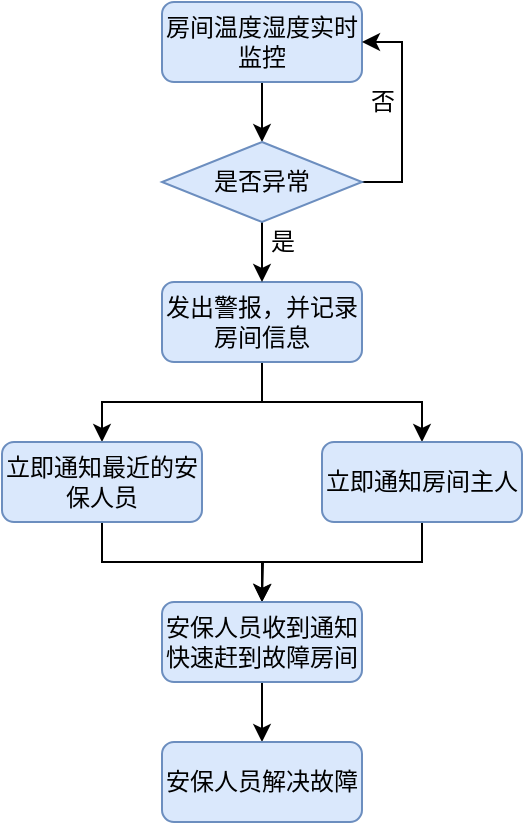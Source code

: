 <mxfile version="14.6.11" type="device"><diagram id="tdjboG9JRAiK9FZ7UyI4" name="Page-1"><mxGraphModel dx="981" dy="487" grid="1" gridSize="10" guides="1" tooltips="1" connect="1" arrows="1" fold="1" page="1" pageScale="1" pageWidth="827" pageHeight="1169" math="0" shadow="0"><root><mxCell id="0"/><mxCell id="1" parent="0"/><mxCell id="uRszTBKGe4MBq62fAQ95-6" style="edgeStyle=orthogonalEdgeStyle;rounded=0;orthogonalLoop=1;jettySize=auto;html=1;exitX=0.5;exitY=1;exitDx=0;exitDy=0;entryX=0.5;entryY=0;entryDx=0;entryDy=0;" edge="1" parent="1" source="uRszTBKGe4MBq62fAQ95-1" target="uRszTBKGe4MBq62fAQ95-3"><mxGeometry relative="1" as="geometry"/></mxCell><mxCell id="uRszTBKGe4MBq62fAQ95-7" style="edgeStyle=orthogonalEdgeStyle;rounded=0;orthogonalLoop=1;jettySize=auto;html=1;exitX=0.5;exitY=1;exitDx=0;exitDy=0;entryX=0.5;entryY=0;entryDx=0;entryDy=0;" edge="1" parent="1" source="uRszTBKGe4MBq62fAQ95-1" target="uRszTBKGe4MBq62fAQ95-4"><mxGeometry relative="1" as="geometry"/></mxCell><mxCell id="uRszTBKGe4MBq62fAQ95-1" value="&lt;font style=&quot;vertical-align: inherit&quot;&gt;&lt;font style=&quot;vertical-align: inherit&quot;&gt;发出警报，并记录房间信息&lt;br&gt;&lt;/font&gt;&lt;/font&gt;" style="rounded=1;whiteSpace=wrap;html=1;fontSize=12;glass=0;strokeWidth=1;shadow=0;fillColor=#dae8fc;strokeColor=#6c8ebf;" vertex="1" parent="1"><mxGeometry x="390" y="210" width="100" height="40" as="geometry"/></mxCell><mxCell id="uRszTBKGe4MBq62fAQ95-8" style="edgeStyle=orthogonalEdgeStyle;rounded=0;orthogonalLoop=1;jettySize=auto;html=1;exitX=0.5;exitY=1;exitDx=0;exitDy=0;entryX=0.5;entryY=0;entryDx=0;entryDy=0;" edge="1" parent="1" source="uRszTBKGe4MBq62fAQ95-3" target="uRszTBKGe4MBq62fAQ95-5"><mxGeometry relative="1" as="geometry"/></mxCell><mxCell id="uRszTBKGe4MBq62fAQ95-3" value="&lt;font style=&quot;vertical-align: inherit&quot;&gt;&lt;font style=&quot;vertical-align: inherit&quot;&gt;&lt;font style=&quot;vertical-align: inherit&quot;&gt;&lt;font style=&quot;vertical-align: inherit&quot;&gt;&lt;font style=&quot;vertical-align: inherit&quot;&gt;&lt;font style=&quot;vertical-align: inherit&quot;&gt;立即通知最近的安保人员&lt;/font&gt;&lt;/font&gt;&lt;/font&gt;&lt;/font&gt;&lt;/font&gt;&lt;/font&gt;" style="rounded=1;whiteSpace=wrap;html=1;fontSize=12;glass=0;strokeWidth=1;shadow=0;fillColor=#dae8fc;strokeColor=#6c8ebf;" vertex="1" parent="1"><mxGeometry x="310" y="290" width="100" height="40" as="geometry"/></mxCell><mxCell id="uRszTBKGe4MBq62fAQ95-9" style="edgeStyle=orthogonalEdgeStyle;rounded=0;orthogonalLoop=1;jettySize=auto;html=1;exitX=0.5;exitY=1;exitDx=0;exitDy=0;" edge="1" parent="1" source="uRszTBKGe4MBq62fAQ95-4"><mxGeometry relative="1" as="geometry"><mxPoint x="440" y="370" as="targetPoint"/></mxGeometry></mxCell><mxCell id="uRszTBKGe4MBq62fAQ95-4" value="&lt;font style=&quot;vertical-align: inherit&quot;&gt;&lt;font style=&quot;vertical-align: inherit&quot;&gt;立即通知房间主人&lt;/font&gt;&lt;/font&gt;" style="rounded=1;whiteSpace=wrap;html=1;fontSize=12;glass=0;strokeWidth=1;shadow=0;fillColor=#dae8fc;strokeColor=#6c8ebf;" vertex="1" parent="1"><mxGeometry x="470" y="290" width="100" height="40" as="geometry"/></mxCell><mxCell id="uRszTBKGe4MBq62fAQ95-11" style="edgeStyle=orthogonalEdgeStyle;rounded=0;orthogonalLoop=1;jettySize=auto;html=1;exitX=0.5;exitY=1;exitDx=0;exitDy=0;entryX=0.5;entryY=0;entryDx=0;entryDy=0;" edge="1" parent="1" source="uRszTBKGe4MBq62fAQ95-5" target="uRszTBKGe4MBq62fAQ95-10"><mxGeometry relative="1" as="geometry"/></mxCell><mxCell id="uRszTBKGe4MBq62fAQ95-5" value="&lt;font style=&quot;vertical-align: inherit&quot;&gt;&lt;font style=&quot;vertical-align: inherit&quot;&gt;安保人员收到通知快速赶到故障房间&lt;/font&gt;&lt;/font&gt;" style="rounded=1;whiteSpace=wrap;html=1;fontSize=12;glass=0;strokeWidth=1;shadow=0;fillColor=#dae8fc;strokeColor=#6c8ebf;" vertex="1" parent="1"><mxGeometry x="390" y="370" width="100" height="40" as="geometry"/></mxCell><mxCell id="uRszTBKGe4MBq62fAQ95-10" value="&lt;font style=&quot;vertical-align: inherit&quot;&gt;&lt;font style=&quot;vertical-align: inherit&quot;&gt;安保人员解决故障&lt;/font&gt;&lt;/font&gt;" style="rounded=1;whiteSpace=wrap;html=1;fontSize=12;glass=0;strokeWidth=1;shadow=0;fillColor=#dae8fc;strokeColor=#6c8ebf;" vertex="1" parent="1"><mxGeometry x="390" y="440" width="100" height="40" as="geometry"/></mxCell><mxCell id="uRszTBKGe4MBq62fAQ95-18" style="edgeStyle=orthogonalEdgeStyle;rounded=0;orthogonalLoop=1;jettySize=auto;html=1;exitX=0.5;exitY=1;exitDx=0;exitDy=0;entryX=0.5;entryY=0;entryDx=0;entryDy=0;" edge="1" parent="1" source="uRszTBKGe4MBq62fAQ95-13" target="uRszTBKGe4MBq62fAQ95-15"><mxGeometry relative="1" as="geometry"/></mxCell><mxCell id="uRszTBKGe4MBq62fAQ95-13" value="房间温度湿度实时监控" style="rounded=1;whiteSpace=wrap;html=1;fontSize=12;glass=0;strokeWidth=1;shadow=0;fillColor=#dae8fc;strokeColor=#6c8ebf;" vertex="1" parent="1"><mxGeometry x="390" y="70" width="100" height="40" as="geometry"/></mxCell><mxCell id="uRszTBKGe4MBq62fAQ95-16" style="edgeStyle=orthogonalEdgeStyle;rounded=0;orthogonalLoop=1;jettySize=auto;html=1;exitX=1;exitY=0.5;exitDx=0;exitDy=0;entryX=1;entryY=0.5;entryDx=0;entryDy=0;" edge="1" parent="1" source="uRszTBKGe4MBq62fAQ95-15" target="uRszTBKGe4MBq62fAQ95-13"><mxGeometry relative="1" as="geometry"/></mxCell><mxCell id="uRszTBKGe4MBq62fAQ95-17" style="edgeStyle=orthogonalEdgeStyle;rounded=0;orthogonalLoop=1;jettySize=auto;html=1;exitX=0.5;exitY=1;exitDx=0;exitDy=0;entryX=0.5;entryY=0;entryDx=0;entryDy=0;" edge="1" parent="1" source="uRszTBKGe4MBq62fAQ95-15" target="uRszTBKGe4MBq62fAQ95-1"><mxGeometry relative="1" as="geometry"/></mxCell><mxCell id="uRszTBKGe4MBq62fAQ95-15" value="是否异常" style="rhombus;whiteSpace=wrap;html=1;fillColor=#dae8fc;strokeColor=#6c8ebf;" vertex="1" parent="1"><mxGeometry x="390" y="140" width="100" height="40" as="geometry"/></mxCell><mxCell id="uRszTBKGe4MBq62fAQ95-19" value="否" style="text;html=1;align=center;verticalAlign=middle;resizable=0;points=[];autosize=1;strokeColor=none;" vertex="1" parent="1"><mxGeometry x="485" y="110" width="30" height="20" as="geometry"/></mxCell><mxCell id="uRszTBKGe4MBq62fAQ95-20" value="是" style="text;html=1;align=center;verticalAlign=middle;resizable=0;points=[];autosize=1;strokeColor=none;" vertex="1" parent="1"><mxGeometry x="435" y="180" width="30" height="20" as="geometry"/></mxCell></root></mxGraphModel></diagram></mxfile>